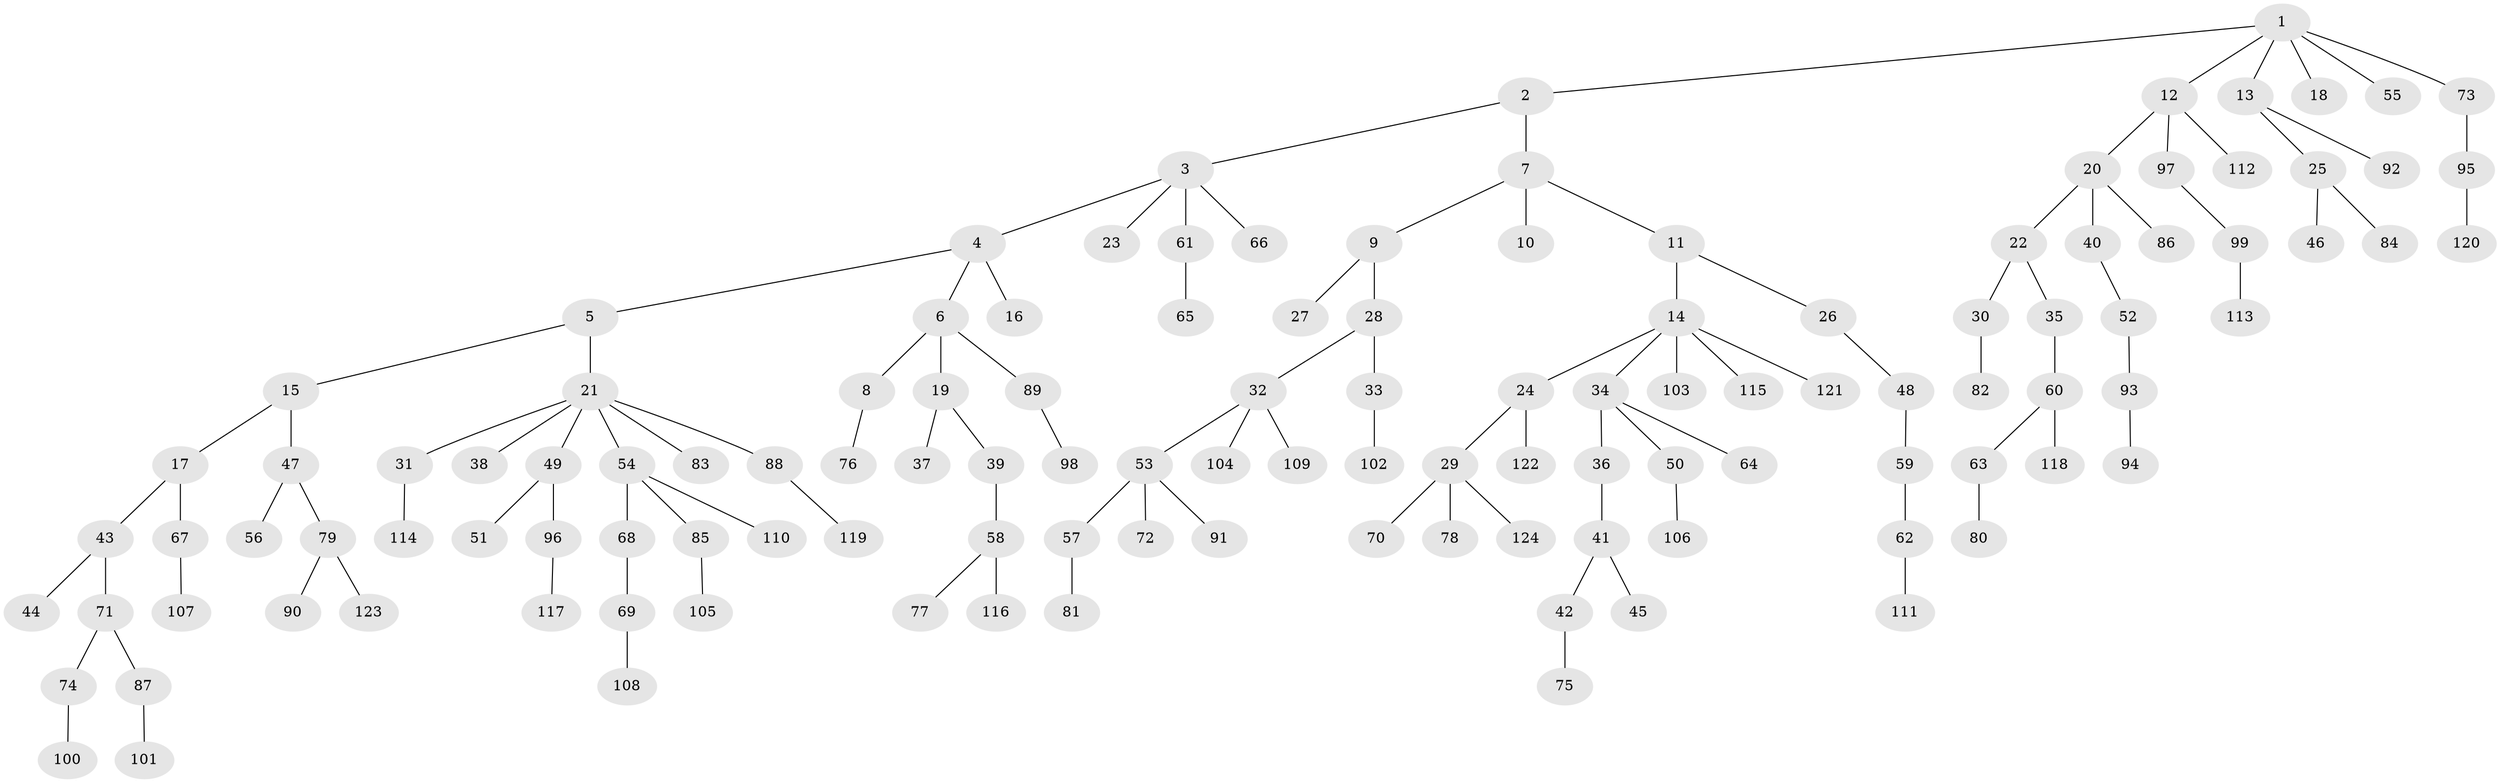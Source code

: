 // coarse degree distribution, {6: 0.034482758620689655, 3: 0.10344827586206896, 5: 0.04597701149425287, 4: 0.06896551724137931, 1: 0.5402298850574713, 2: 0.20689655172413793}
// Generated by graph-tools (version 1.1) at 2025/52/02/27/25 19:52:12]
// undirected, 124 vertices, 123 edges
graph export_dot {
graph [start="1"]
  node [color=gray90,style=filled];
  1;
  2;
  3;
  4;
  5;
  6;
  7;
  8;
  9;
  10;
  11;
  12;
  13;
  14;
  15;
  16;
  17;
  18;
  19;
  20;
  21;
  22;
  23;
  24;
  25;
  26;
  27;
  28;
  29;
  30;
  31;
  32;
  33;
  34;
  35;
  36;
  37;
  38;
  39;
  40;
  41;
  42;
  43;
  44;
  45;
  46;
  47;
  48;
  49;
  50;
  51;
  52;
  53;
  54;
  55;
  56;
  57;
  58;
  59;
  60;
  61;
  62;
  63;
  64;
  65;
  66;
  67;
  68;
  69;
  70;
  71;
  72;
  73;
  74;
  75;
  76;
  77;
  78;
  79;
  80;
  81;
  82;
  83;
  84;
  85;
  86;
  87;
  88;
  89;
  90;
  91;
  92;
  93;
  94;
  95;
  96;
  97;
  98;
  99;
  100;
  101;
  102;
  103;
  104;
  105;
  106;
  107;
  108;
  109;
  110;
  111;
  112;
  113;
  114;
  115;
  116;
  117;
  118;
  119;
  120;
  121;
  122;
  123;
  124;
  1 -- 2;
  1 -- 12;
  1 -- 13;
  1 -- 18;
  1 -- 55;
  1 -- 73;
  2 -- 3;
  2 -- 7;
  3 -- 4;
  3 -- 23;
  3 -- 61;
  3 -- 66;
  4 -- 5;
  4 -- 6;
  4 -- 16;
  5 -- 15;
  5 -- 21;
  6 -- 8;
  6 -- 19;
  6 -- 89;
  7 -- 9;
  7 -- 10;
  7 -- 11;
  8 -- 76;
  9 -- 27;
  9 -- 28;
  11 -- 14;
  11 -- 26;
  12 -- 20;
  12 -- 97;
  12 -- 112;
  13 -- 25;
  13 -- 92;
  14 -- 24;
  14 -- 34;
  14 -- 103;
  14 -- 115;
  14 -- 121;
  15 -- 17;
  15 -- 47;
  17 -- 43;
  17 -- 67;
  19 -- 37;
  19 -- 39;
  20 -- 22;
  20 -- 40;
  20 -- 86;
  21 -- 31;
  21 -- 38;
  21 -- 49;
  21 -- 54;
  21 -- 83;
  21 -- 88;
  22 -- 30;
  22 -- 35;
  24 -- 29;
  24 -- 122;
  25 -- 46;
  25 -- 84;
  26 -- 48;
  28 -- 32;
  28 -- 33;
  29 -- 70;
  29 -- 78;
  29 -- 124;
  30 -- 82;
  31 -- 114;
  32 -- 53;
  32 -- 104;
  32 -- 109;
  33 -- 102;
  34 -- 36;
  34 -- 50;
  34 -- 64;
  35 -- 60;
  36 -- 41;
  39 -- 58;
  40 -- 52;
  41 -- 42;
  41 -- 45;
  42 -- 75;
  43 -- 44;
  43 -- 71;
  47 -- 56;
  47 -- 79;
  48 -- 59;
  49 -- 51;
  49 -- 96;
  50 -- 106;
  52 -- 93;
  53 -- 57;
  53 -- 72;
  53 -- 91;
  54 -- 68;
  54 -- 85;
  54 -- 110;
  57 -- 81;
  58 -- 77;
  58 -- 116;
  59 -- 62;
  60 -- 63;
  60 -- 118;
  61 -- 65;
  62 -- 111;
  63 -- 80;
  67 -- 107;
  68 -- 69;
  69 -- 108;
  71 -- 74;
  71 -- 87;
  73 -- 95;
  74 -- 100;
  79 -- 90;
  79 -- 123;
  85 -- 105;
  87 -- 101;
  88 -- 119;
  89 -- 98;
  93 -- 94;
  95 -- 120;
  96 -- 117;
  97 -- 99;
  99 -- 113;
}
